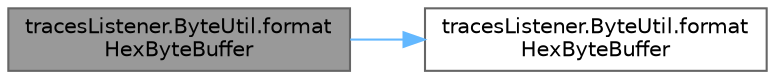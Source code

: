 digraph "tracesListener.ByteUtil.formatHexByteBuffer"
{
 // LATEX_PDF_SIZE
  bgcolor="transparent";
  edge [fontname=Helvetica,fontsize=10,labelfontname=Helvetica,labelfontsize=10];
  node [fontname=Helvetica,fontsize=10,shape=box,height=0.2,width=0.4];
  rankdir="LR";
  Node1 [id="Node000001",label="tracesListener.ByteUtil.format\lHexByteBuffer",height=0.2,width=0.4,color="gray40", fillcolor="grey60", style="filled", fontcolor="black",tooltip=" "];
  Node1 -> Node2 [id="edge1_Node000001_Node000002",color="steelblue1",style="solid",tooltip=" "];
  Node2 [id="Node000002",label="tracesListener.ByteUtil.format\lHexByteBuffer",height=0.2,width=0.4,color="grey40", fillcolor="white", style="filled",URL="$classtraces_listener_1_1_byte_util.html#afdb09f57513279941a88742034abd491",tooltip=" "];
}
